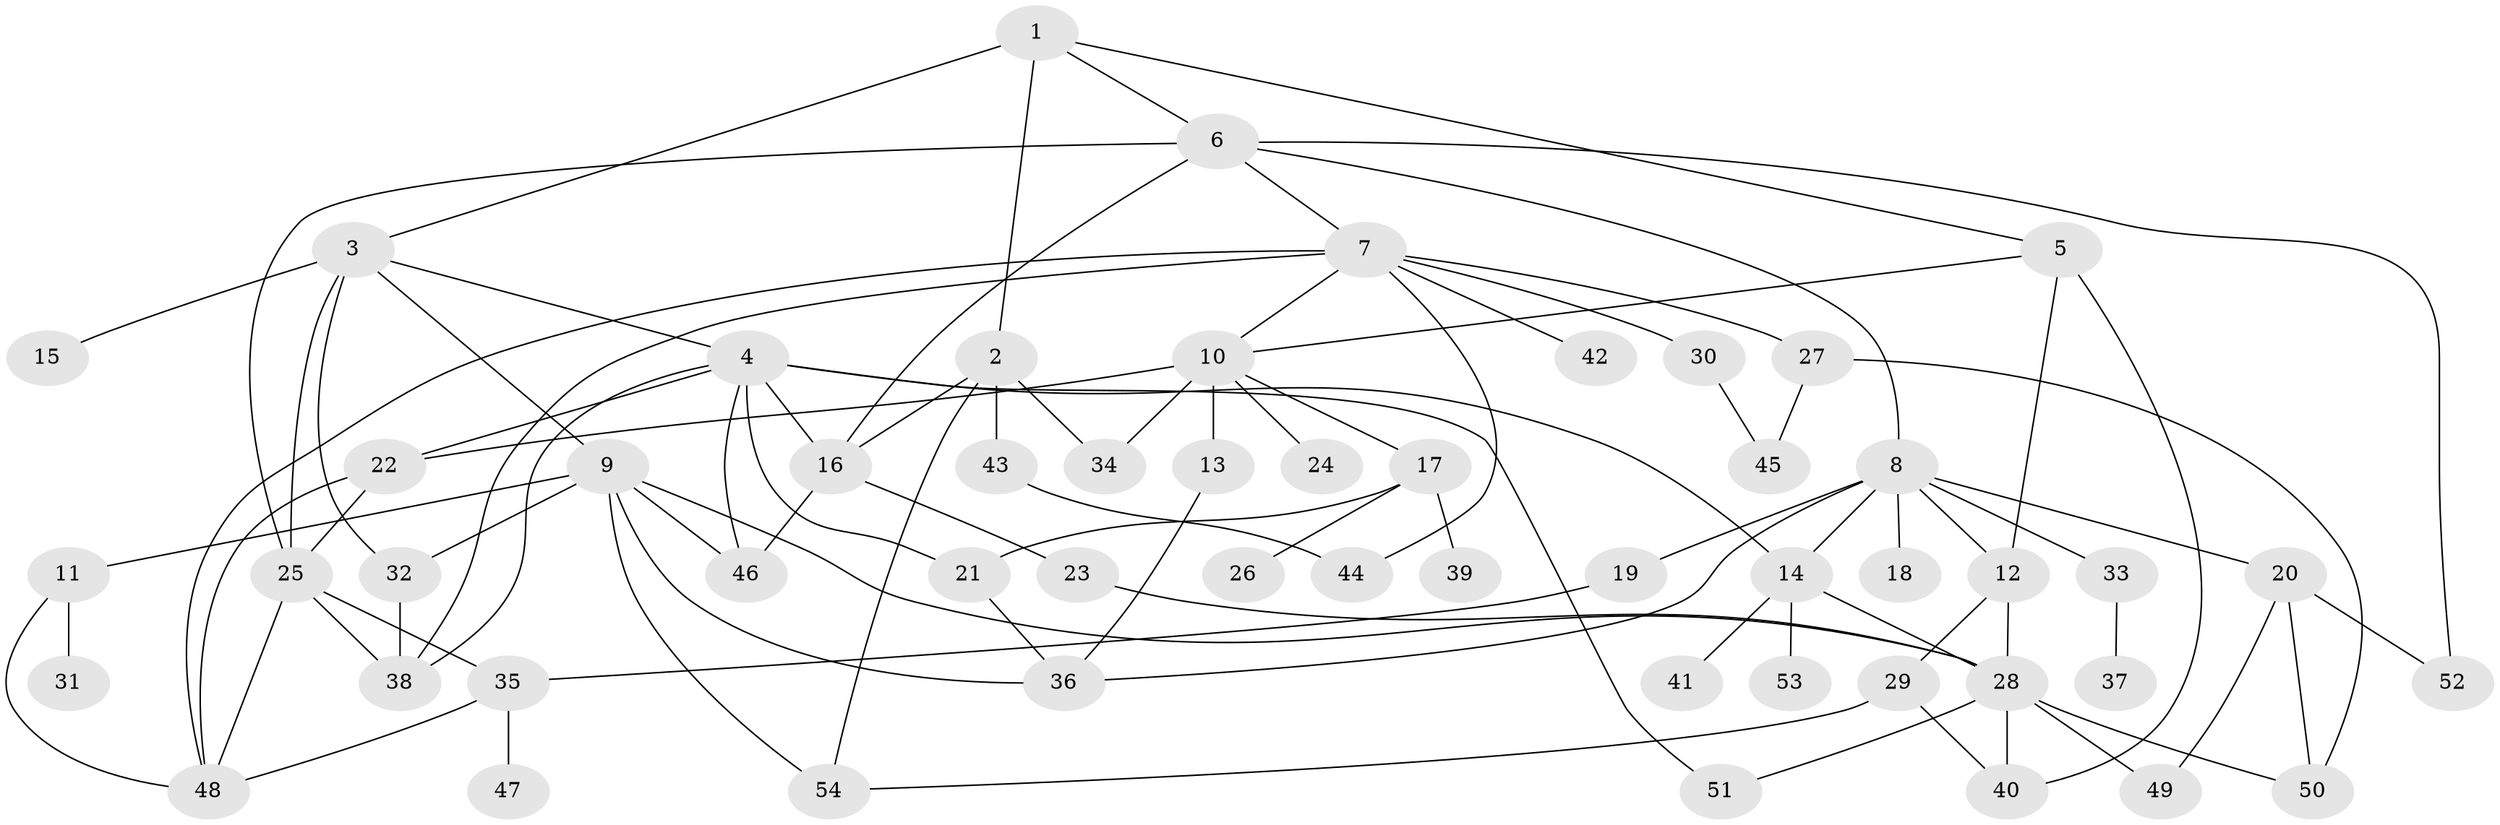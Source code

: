 // original degree distribution, {5: 0.03816793893129771, 3: 0.1984732824427481, 6: 0.022900763358778626, 7: 0.030534351145038167, 2: 0.3282442748091603, 8: 0.007633587786259542, 4: 0.12213740458015267, 1: 0.25190839694656486}
// Generated by graph-tools (version 1.1) at 2025/48/03/04/25 22:48:43]
// undirected, 54 vertices, 91 edges
graph export_dot {
  node [color=gray90,style=filled];
  1;
  2;
  3;
  4;
  5;
  6;
  7;
  8;
  9;
  10;
  11;
  12;
  13;
  14;
  15;
  16;
  17;
  18;
  19;
  20;
  21;
  22;
  23;
  24;
  25;
  26;
  27;
  28;
  29;
  30;
  31;
  32;
  33;
  34;
  35;
  36;
  37;
  38;
  39;
  40;
  41;
  42;
  43;
  44;
  45;
  46;
  47;
  48;
  49;
  50;
  51;
  52;
  53;
  54;
  1 -- 2 [weight=1.0];
  1 -- 3 [weight=1.0];
  1 -- 5 [weight=1.0];
  1 -- 6 [weight=1.0];
  2 -- 16 [weight=1.0];
  2 -- 34 [weight=1.0];
  2 -- 43 [weight=1.0];
  2 -- 54 [weight=1.0];
  3 -- 4 [weight=1.0];
  3 -- 9 [weight=1.0];
  3 -- 15 [weight=1.0];
  3 -- 25 [weight=1.0];
  3 -- 32 [weight=1.0];
  4 -- 14 [weight=1.0];
  4 -- 16 [weight=2.0];
  4 -- 21 [weight=1.0];
  4 -- 22 [weight=1.0];
  4 -- 38 [weight=1.0];
  4 -- 46 [weight=1.0];
  4 -- 51 [weight=1.0];
  5 -- 10 [weight=1.0];
  5 -- 12 [weight=1.0];
  5 -- 40 [weight=1.0];
  6 -- 7 [weight=1.0];
  6 -- 8 [weight=1.0];
  6 -- 16 [weight=1.0];
  6 -- 25 [weight=1.0];
  6 -- 52 [weight=1.0];
  7 -- 10 [weight=1.0];
  7 -- 27 [weight=1.0];
  7 -- 30 [weight=1.0];
  7 -- 38 [weight=1.0];
  7 -- 42 [weight=1.0];
  7 -- 44 [weight=1.0];
  7 -- 48 [weight=1.0];
  8 -- 12 [weight=1.0];
  8 -- 14 [weight=1.0];
  8 -- 18 [weight=1.0];
  8 -- 19 [weight=1.0];
  8 -- 20 [weight=1.0];
  8 -- 33 [weight=1.0];
  8 -- 36 [weight=1.0];
  9 -- 11 [weight=2.0];
  9 -- 28 [weight=1.0];
  9 -- 32 [weight=2.0];
  9 -- 36 [weight=1.0];
  9 -- 46 [weight=1.0];
  9 -- 54 [weight=1.0];
  10 -- 13 [weight=3.0];
  10 -- 17 [weight=1.0];
  10 -- 22 [weight=2.0];
  10 -- 24 [weight=1.0];
  10 -- 34 [weight=1.0];
  11 -- 31 [weight=1.0];
  11 -- 48 [weight=1.0];
  12 -- 28 [weight=1.0];
  12 -- 29 [weight=1.0];
  13 -- 36 [weight=1.0];
  14 -- 28 [weight=1.0];
  14 -- 41 [weight=1.0];
  14 -- 53 [weight=3.0];
  16 -- 23 [weight=1.0];
  16 -- 46 [weight=1.0];
  17 -- 21 [weight=1.0];
  17 -- 26 [weight=2.0];
  17 -- 39 [weight=1.0];
  19 -- 35 [weight=1.0];
  20 -- 49 [weight=1.0];
  20 -- 50 [weight=1.0];
  20 -- 52 [weight=1.0];
  21 -- 36 [weight=1.0];
  22 -- 25 [weight=1.0];
  22 -- 48 [weight=1.0];
  23 -- 28 [weight=1.0];
  25 -- 35 [weight=1.0];
  25 -- 38 [weight=1.0];
  25 -- 48 [weight=1.0];
  27 -- 45 [weight=1.0];
  27 -- 50 [weight=1.0];
  28 -- 40 [weight=1.0];
  28 -- 49 [weight=1.0];
  28 -- 50 [weight=1.0];
  28 -- 51 [weight=1.0];
  29 -- 40 [weight=1.0];
  29 -- 54 [weight=1.0];
  30 -- 45 [weight=1.0];
  32 -- 38 [weight=1.0];
  33 -- 37 [weight=1.0];
  35 -- 47 [weight=1.0];
  35 -- 48 [weight=1.0];
  43 -- 44 [weight=1.0];
}
